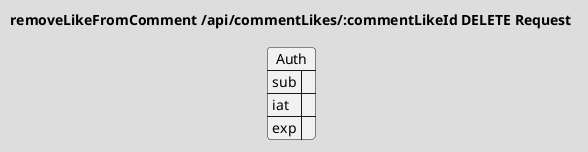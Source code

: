 @startuml removeLikeFromComment-Request
!theme toy
title "removeLikeFromComment /api/commentLikes/:commentLikeId DELETE Request"

json Auth {
    "sub": "",
    "iat": "",
    "exp": ""
}
@enduml
@startuml removeLikeFromComment-Response
!theme toy
title "removeLikeFromComment /api/commentLikes/:commentLikeId DELETE Response"
@enduml
